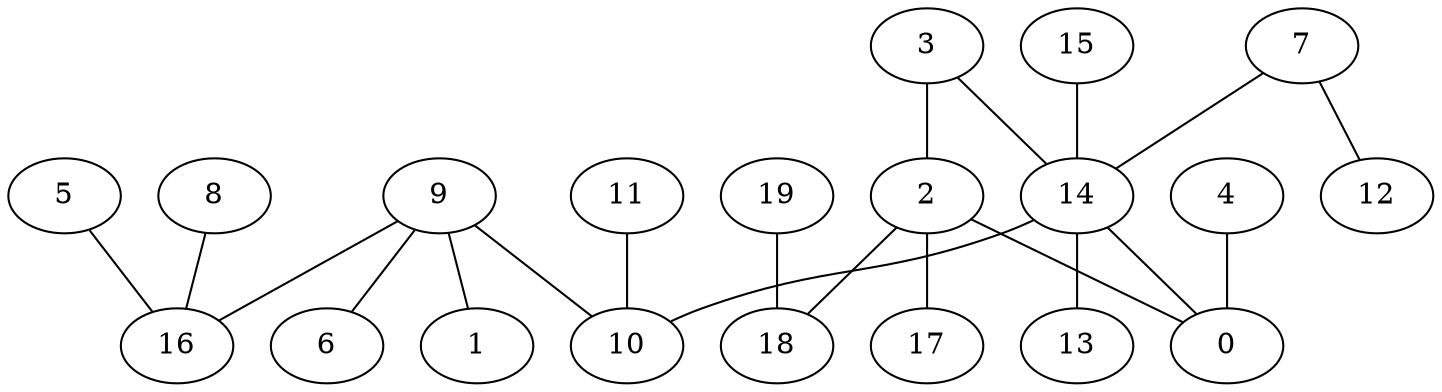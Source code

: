digraph GG_graph {

subgraph G_graph {
edge [color = black]
"8" -> "16" [dir = none]
"19" -> "18" [dir = none]
"15" -> "14" [dir = none]
"14" -> "13" [dir = none]
"14" -> "0" [dir = none]
"14" -> "10" [dir = none]
"2" -> "17" [dir = none]
"2" -> "18" [dir = none]
"2" -> "0" [dir = none]
"7" -> "12" [dir = none]
"7" -> "14" [dir = none]
"3" -> "2" [dir = none]
"11" -> "10" [dir = none]
"5" -> "16" [dir = none]
"9" -> "6" [dir = none]
"9" -> "1" [dir = none]
"9" -> "16" [dir = none]
"9" -> "10" [dir = none]
"4" -> "0" [dir = none]
"3" -> "14" [dir = none]
}

}
